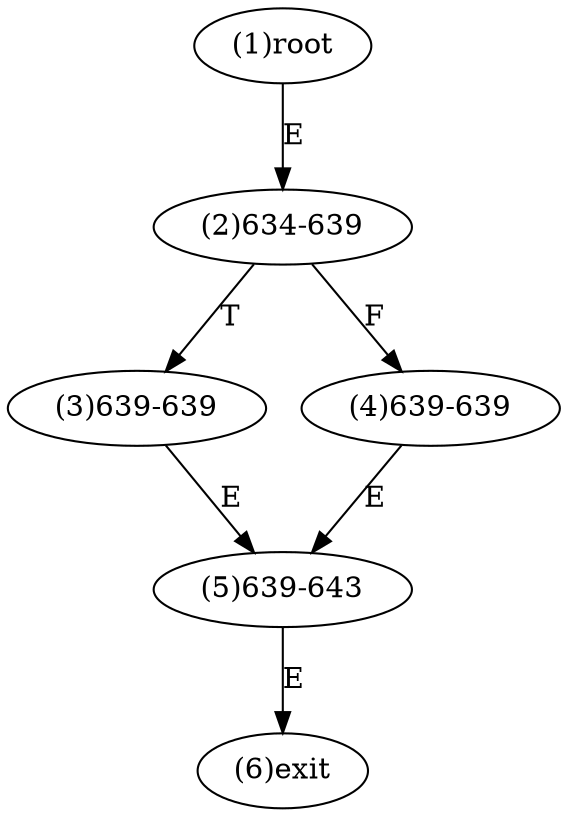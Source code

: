 digraph "" { 
1[ label="(1)root"];
2[ label="(2)634-639"];
3[ label="(3)639-639"];
4[ label="(4)639-639"];
5[ label="(5)639-643"];
6[ label="(6)exit"];
1->2[ label="E"];
2->4[ label="F"];
2->3[ label="T"];
3->5[ label="E"];
4->5[ label="E"];
5->6[ label="E"];
}